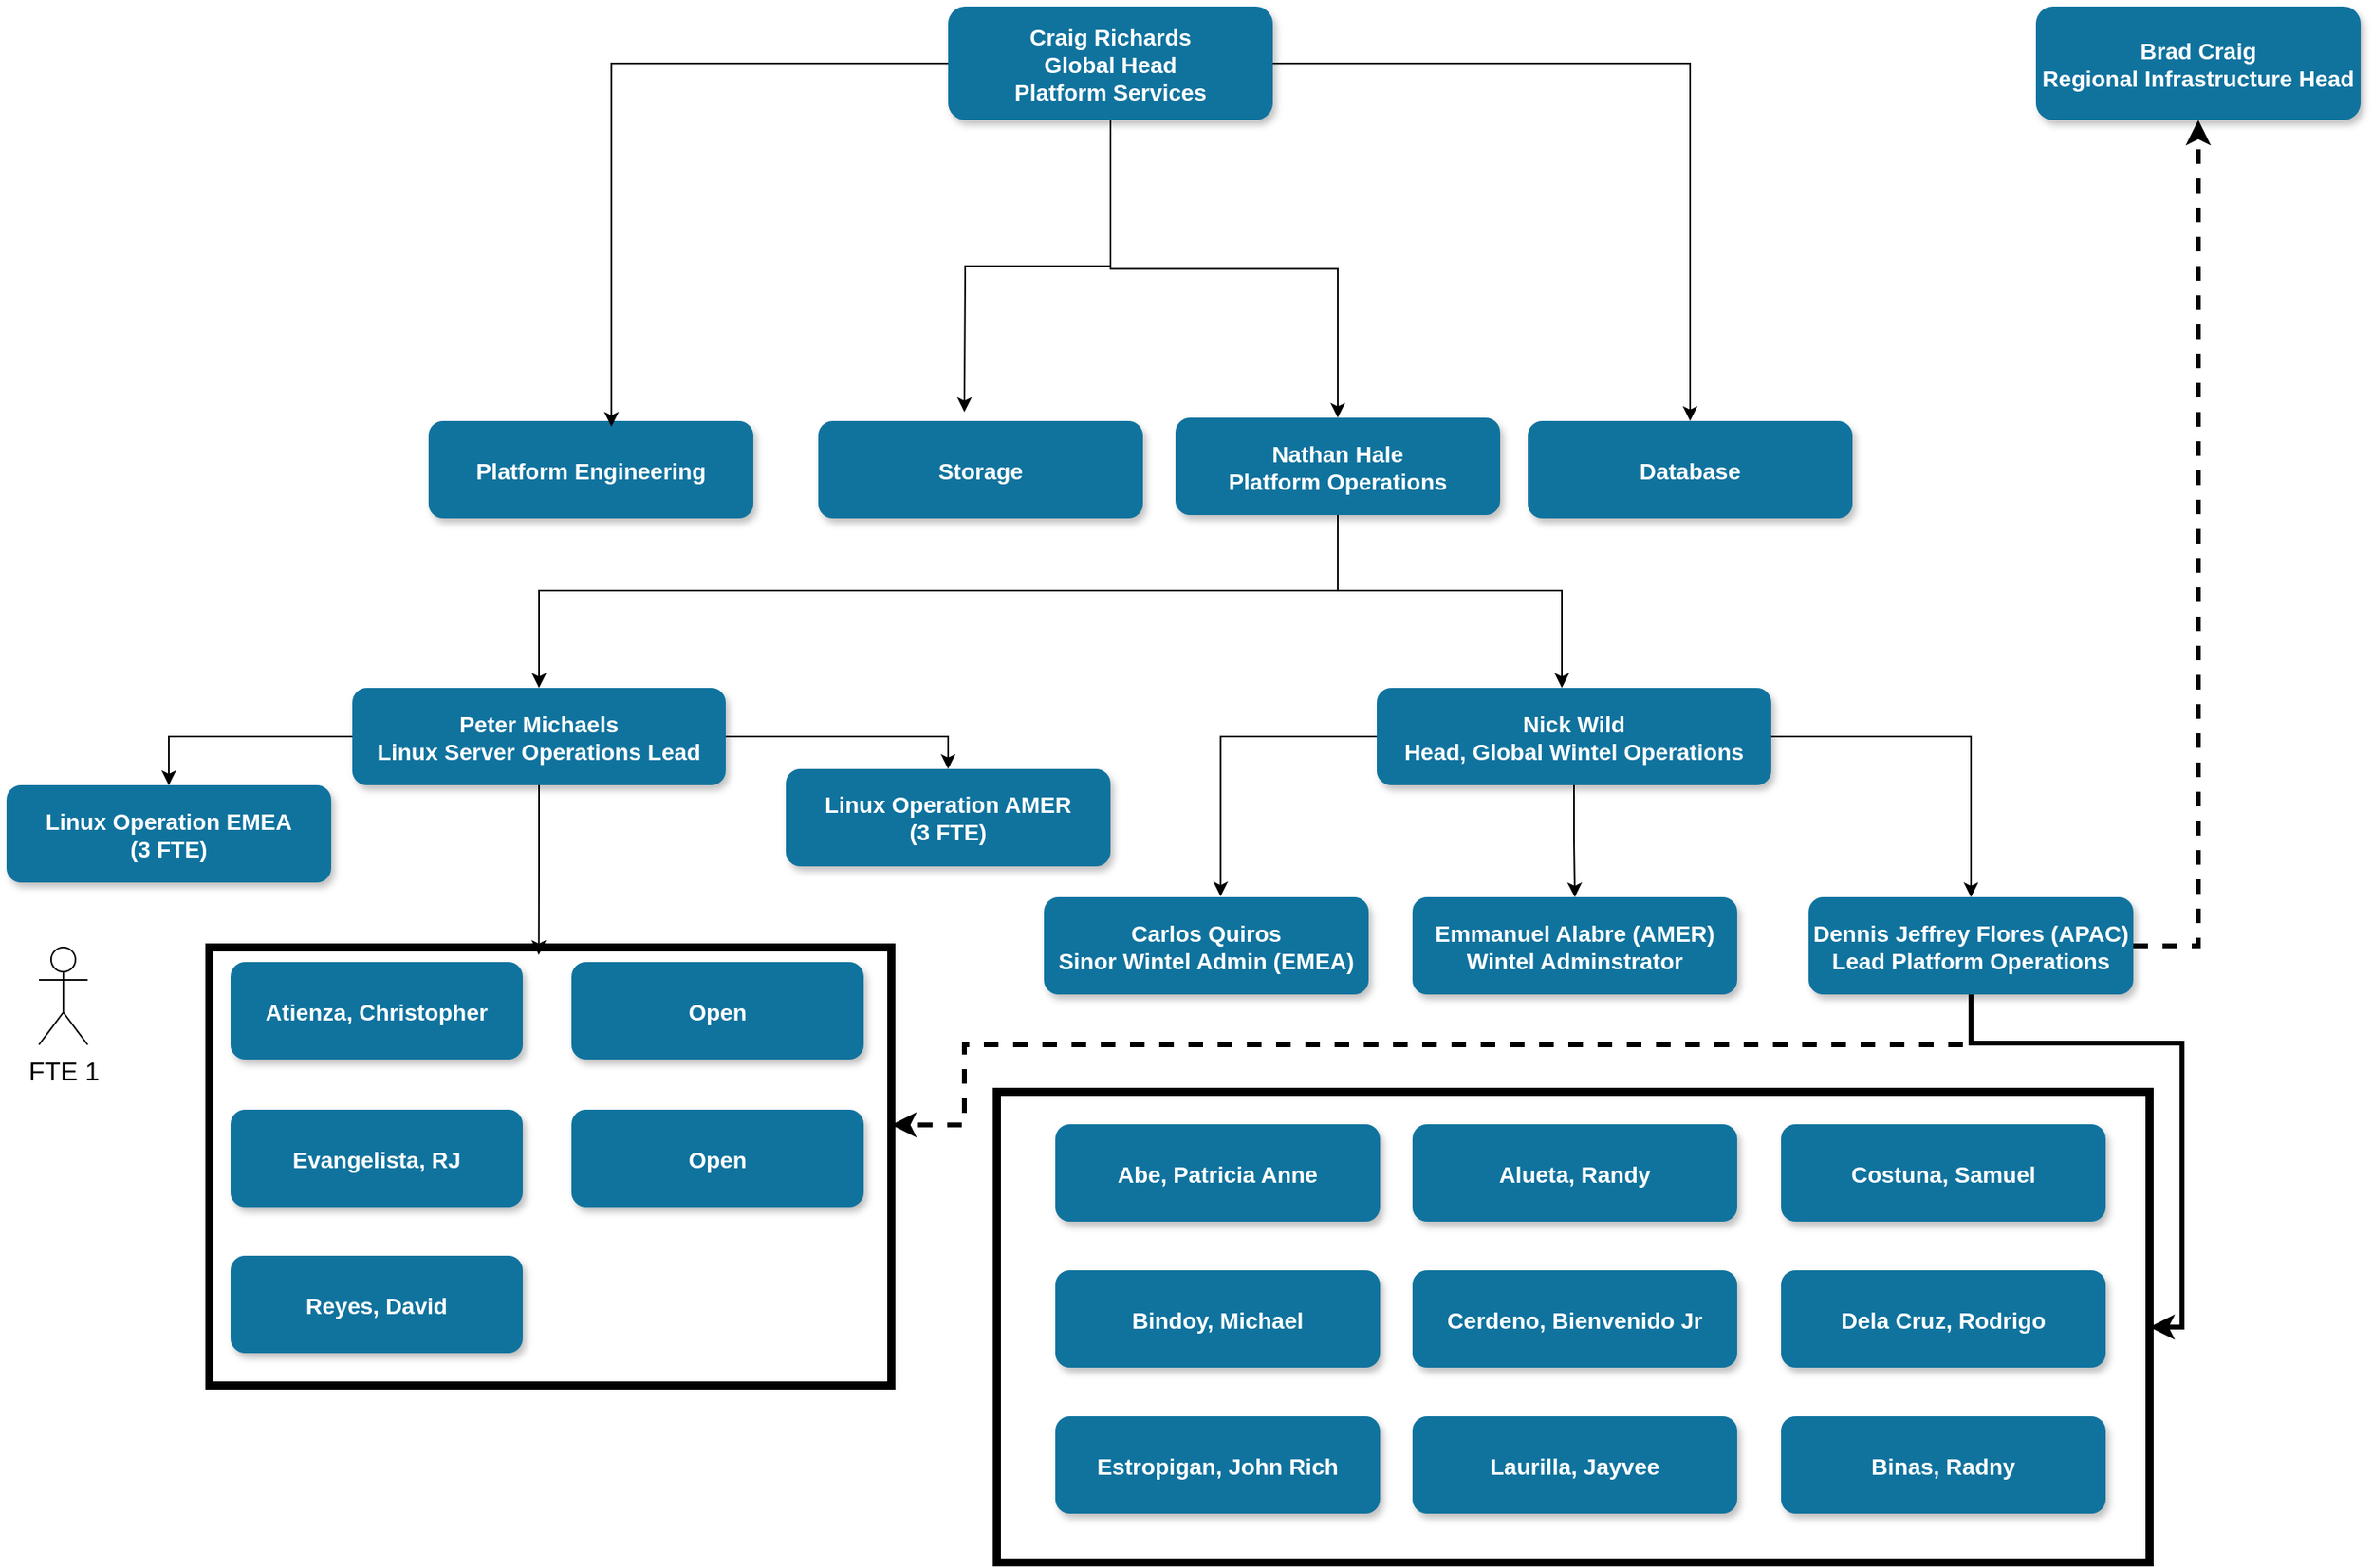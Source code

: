 <mxfile version="23.0.2" type="onedrive">
  <diagram name="Page-1" id="97916047-d0de-89f5-080d-49f4d83e522f">
    <mxGraphModel grid="1" page="1" gridSize="10" guides="1" tooltips="1" connect="1" arrows="1" fold="1" pageScale="1.5" pageWidth="1169" pageHeight="827" background="none" math="0" shadow="0">
      <root>
        <mxCell id="0" />
        <mxCell id="1" parent="0" />
        <mxCell id="nHubLoMIthwi08aPvzk8-97" value="" style="rounded=0;whiteSpace=wrap;html=1;strokeWidth=5;" vertex="1" parent="1">
          <mxGeometry x="65" y="780" width="420" height="270" as="geometry" />
        </mxCell>
        <mxCell id="nHubLoMIthwi08aPvzk8-84" value="" style="rounded=0;whiteSpace=wrap;html=1;strokeWidth=5;" vertex="1" parent="1">
          <mxGeometry x="550" y="869" width="710" height="290" as="geometry" />
        </mxCell>
        <mxCell id="nHubLoMIthwi08aPvzk8-63" style="edgeStyle=orthogonalEdgeStyle;rounded=0;orthogonalLoop=1;jettySize=auto;html=1;" edge="1" parent="1" source="2">
          <mxGeometry relative="1" as="geometry">
            <mxPoint x="530" y="450" as="targetPoint" />
          </mxGeometry>
        </mxCell>
        <mxCell id="nHubLoMIthwi08aPvzk8-64" style="edgeStyle=orthogonalEdgeStyle;rounded=0;orthogonalLoop=1;jettySize=auto;html=1;entryX=0.5;entryY=0;entryDx=0;entryDy=0;" edge="1" parent="1" source="2" target="5">
          <mxGeometry relative="1" as="geometry" />
        </mxCell>
        <mxCell id="nHubLoMIthwi08aPvzk8-65" style="edgeStyle=orthogonalEdgeStyle;rounded=0;orthogonalLoop=1;jettySize=auto;html=1;" edge="1" parent="1" source="2" target="nHubLoMIthwi08aPvzk8-58">
          <mxGeometry relative="1" as="geometry" />
        </mxCell>
        <mxCell id="2" value="Craig Richards&#xa;Global Head&#xa;Platform Services" style="rounded=1;fillColor=#10739E;strokeColor=none;shadow=1;gradientColor=none;fontStyle=1;fontColor=#FFFFFF;fontSize=14;" vertex="1" parent="1">
          <mxGeometry x="520" y="200" width="200" height="70" as="geometry" />
        </mxCell>
        <mxCell id="4" value="Storage" style="rounded=1;fillColor=#10739E;strokeColor=none;shadow=1;gradientColor=none;fontStyle=1;fontColor=#FFFFFF;fontSize=14;" vertex="1" parent="1">
          <mxGeometry x="440" y="455.5" width="200" height="60" as="geometry" />
        </mxCell>
        <mxCell id="nHubLoMIthwi08aPvzk8-71" style="edgeStyle=orthogonalEdgeStyle;rounded=0;orthogonalLoop=1;jettySize=auto;html=1;" edge="1" parent="1" source="5" target="nHubLoMIthwi08aPvzk8-67">
          <mxGeometry relative="1" as="geometry">
            <Array as="points">
              <mxPoint x="760" y="560" />
              <mxPoint x="898" y="560" />
            </Array>
          </mxGeometry>
        </mxCell>
        <mxCell id="nHubLoMIthwi08aPvzk8-74" style="edgeStyle=orthogonalEdgeStyle;rounded=0;orthogonalLoop=1;jettySize=auto;html=1;entryX=0.5;entryY=0;entryDx=0;entryDy=0;" edge="1" parent="1" source="5" target="nHubLoMIthwi08aPvzk8-66">
          <mxGeometry relative="1" as="geometry">
            <Array as="points">
              <mxPoint x="760" y="560" />
              <mxPoint x="268" y="560" />
            </Array>
          </mxGeometry>
        </mxCell>
        <mxCell id="5" value="Nathan Hale&#xa;Platform Operations" style="rounded=1;fillColor=#10739E;strokeColor=none;shadow=1;gradientColor=none;fontStyle=1;fontColor=#FFFFFF;fontSize=14;" vertex="1" parent="1">
          <mxGeometry x="660" y="453.5" width="200" height="60" as="geometry" />
        </mxCell>
        <mxCell id="nHubLoMIthwi08aPvzk8-58" value="Database" style="rounded=1;fillColor=#10739E;strokeColor=none;shadow=1;gradientColor=none;fontStyle=1;fontColor=#FFFFFF;fontSize=14;" vertex="1" parent="1">
          <mxGeometry x="877" y="455.5" width="200" height="60" as="geometry" />
        </mxCell>
        <mxCell id="nHubLoMIthwi08aPvzk8-59" value="Platform Engineering" style="rounded=1;fillColor=#10739E;strokeColor=none;shadow=1;gradientColor=none;fontStyle=1;fontColor=#FFFFFF;fontSize=14;" vertex="1" parent="1">
          <mxGeometry x="200" y="455.5" width="200" height="60" as="geometry" />
        </mxCell>
        <mxCell id="nHubLoMIthwi08aPvzk8-62" style="edgeStyle=orthogonalEdgeStyle;rounded=0;orthogonalLoop=1;jettySize=auto;html=1;entryX=0.563;entryY=0.058;entryDx=0;entryDy=0;entryPerimeter=0;" edge="1" parent="1" source="2" target="nHubLoMIthwi08aPvzk8-59">
          <mxGeometry relative="1" as="geometry" />
        </mxCell>
        <mxCell id="-J4L8ld58Hstj9vcsaxz-7" style="edgeStyle=orthogonalEdgeStyle;rounded=0;orthogonalLoop=1;jettySize=auto;html=1;entryX=0.5;entryY=0;entryDx=0;entryDy=0;" edge="1" parent="1" source="nHubLoMIthwi08aPvzk8-66" target="-J4L8ld58Hstj9vcsaxz-6">
          <mxGeometry relative="1" as="geometry" />
        </mxCell>
        <mxCell id="-J4L8ld58Hstj9vcsaxz-8" style="edgeStyle=orthogonalEdgeStyle;rounded=0;orthogonalLoop=1;jettySize=auto;html=1;entryX=0.5;entryY=0;entryDx=0;entryDy=0;" edge="1" parent="1" source="nHubLoMIthwi08aPvzk8-66" target="-J4L8ld58Hstj9vcsaxz-5">
          <mxGeometry relative="1" as="geometry" />
        </mxCell>
        <mxCell id="nHubLoMIthwi08aPvzk8-66" value="Peter Michaels&#xa;Linux Server Operations Lead" style="rounded=1;fillColor=#10739E;strokeColor=none;shadow=1;gradientColor=none;fontStyle=1;fontColor=#FFFFFF;fontSize=14;" vertex="1" parent="1">
          <mxGeometry x="153" y="620" width="230" height="60" as="geometry" />
        </mxCell>
        <mxCell id="nHubLoMIthwi08aPvzk8-89" value="" style="edgeStyle=orthogonalEdgeStyle;rounded=0;orthogonalLoop=1;jettySize=auto;html=1;" edge="1" parent="1" source="nHubLoMIthwi08aPvzk8-67" target="nHubLoMIthwi08aPvzk8-69">
          <mxGeometry relative="1" as="geometry" />
        </mxCell>
        <mxCell id="nHubLoMIthwi08aPvzk8-90" style="edgeStyle=orthogonalEdgeStyle;rounded=0;orthogonalLoop=1;jettySize=auto;html=1;entryX=0.5;entryY=0;entryDx=0;entryDy=0;" edge="1" parent="1" source="nHubLoMIthwi08aPvzk8-67" target="nHubLoMIthwi08aPvzk8-70">
          <mxGeometry relative="1" as="geometry" />
        </mxCell>
        <mxCell id="nHubLoMIthwi08aPvzk8-67" value="Nick Wild&#xa;Head, Global Wintel Operations" style="rounded=1;fillColor=#10739E;strokeColor=none;shadow=1;gradientColor=none;fontStyle=1;fontColor=#FFFFFF;fontSize=14;" vertex="1" parent="1">
          <mxGeometry x="784" y="620" width="243" height="60" as="geometry" />
        </mxCell>
        <mxCell id="nHubLoMIthwi08aPvzk8-68" value="Carlos Quiros&#xa;Sinor Wintel Admin (EMEA)" style="rounded=1;fillColor=#10739E;strokeColor=none;shadow=1;gradientColor=none;fontStyle=1;fontColor=#FFFFFF;fontSize=14;" vertex="1" parent="1">
          <mxGeometry x="579" y="749" width="200" height="60" as="geometry" />
        </mxCell>
        <mxCell id="nHubLoMIthwi08aPvzk8-88" value="" style="edgeStyle=orthogonalEdgeStyle;rounded=0;orthogonalLoop=1;jettySize=auto;html=1;strokeWidth=3;entryX=1;entryY=0.5;entryDx=0;entryDy=0;" edge="1" parent="1" source="nHubLoMIthwi08aPvzk8-69" target="nHubLoMIthwi08aPvzk8-84">
          <mxGeometry relative="1" as="geometry">
            <mxPoint x="906" y="789" as="sourcePoint" />
            <mxPoint x="906" y="869" as="targetPoint" />
          </mxGeometry>
        </mxCell>
        <mxCell id="nHubLoMIthwi08aPvzk8-105" style="edgeStyle=orthogonalEdgeStyle;rounded=0;orthogonalLoop=1;jettySize=auto;html=1;entryX=0.5;entryY=1;entryDx=0;entryDy=0;dashed=1;strokeWidth=3;" edge="1" parent="1" source="nHubLoMIthwi08aPvzk8-69" target="nHubLoMIthwi08aPvzk8-104">
          <mxGeometry relative="1" as="geometry">
            <Array as="points">
              <mxPoint x="1290" y="779" />
            </Array>
          </mxGeometry>
        </mxCell>
        <mxCell id="nHubLoMIthwi08aPvzk8-69" value="Dennis Jeffrey Flores (APAC)&#xa;Lead Platform Operations" style="rounded=1;fillColor=#10739E;strokeColor=none;shadow=1;gradientColor=none;fontStyle=1;fontColor=#FFFFFF;fontSize=14;" vertex="1" parent="1">
          <mxGeometry x="1050" y="749" width="200" height="60" as="geometry" />
        </mxCell>
        <mxCell id="nHubLoMIthwi08aPvzk8-70" value="Emmanuel Alabre (AMER)&#xa;Wintel Adminstrator" style="rounded=1;fillColor=#10739E;strokeColor=none;shadow=1;gradientColor=none;fontStyle=1;fontColor=#FFFFFF;fontSize=14;" vertex="1" parent="1">
          <mxGeometry x="806" y="749" width="200" height="60" as="geometry" />
        </mxCell>
        <mxCell id="nHubLoMIthwi08aPvzk8-75" value="Abe, Patricia Anne" style="rounded=1;fillColor=#10739E;strokeColor=none;shadow=1;gradientColor=none;fontStyle=1;fontColor=#FFFFFF;fontSize=14;" vertex="1" parent="1">
          <mxGeometry x="586" y="889" width="200" height="60" as="geometry" />
        </mxCell>
        <mxCell id="nHubLoMIthwi08aPvzk8-76" value="Alueta, Randy" style="rounded=1;fillColor=#10739E;strokeColor=none;shadow=1;gradientColor=none;fontStyle=1;fontColor=#FFFFFF;fontSize=14;" vertex="1" parent="1">
          <mxGeometry x="806" y="889" width="200" height="60" as="geometry" />
        </mxCell>
        <mxCell id="nHubLoMIthwi08aPvzk8-77" value="Costuna, Samuel" style="rounded=1;fillColor=#10739E;strokeColor=none;shadow=1;gradientColor=none;fontStyle=1;fontColor=#FFFFFF;fontSize=14;" vertex="1" parent="1">
          <mxGeometry x="1033" y="889" width="200" height="60" as="geometry" />
        </mxCell>
        <mxCell id="nHubLoMIthwi08aPvzk8-78" value="Bindoy, Michael" style="rounded=1;fillColor=#10739E;strokeColor=none;shadow=1;gradientColor=none;fontStyle=1;fontColor=#FFFFFF;fontSize=14;" vertex="1" parent="1">
          <mxGeometry x="586" y="979" width="200" height="60" as="geometry" />
        </mxCell>
        <mxCell id="nHubLoMIthwi08aPvzk8-79" value="Cerdeno, Bienvenido Jr" style="rounded=1;fillColor=#10739E;strokeColor=none;shadow=1;gradientColor=none;fontStyle=1;fontColor=#FFFFFF;fontSize=14;" vertex="1" parent="1">
          <mxGeometry x="806" y="979" width="200" height="60" as="geometry" />
        </mxCell>
        <mxCell id="nHubLoMIthwi08aPvzk8-80" value="Dela Cruz, Rodrigo" style="rounded=1;fillColor=#10739E;strokeColor=none;shadow=1;gradientColor=none;fontStyle=1;fontColor=#FFFFFF;fontSize=14;" vertex="1" parent="1">
          <mxGeometry x="1033" y="979" width="200" height="60" as="geometry" />
        </mxCell>
        <mxCell id="nHubLoMIthwi08aPvzk8-81" value="Estropigan, John Rich" style="rounded=1;fillColor=#10739E;strokeColor=none;shadow=1;gradientColor=none;fontStyle=1;fontColor=#FFFFFF;fontSize=14;" vertex="1" parent="1">
          <mxGeometry x="586" y="1069" width="200" height="60" as="geometry" />
        </mxCell>
        <mxCell id="nHubLoMIthwi08aPvzk8-82" value="Laurilla, Jayvee" style="rounded=1;fillColor=#10739E;strokeColor=none;shadow=1;gradientColor=none;fontStyle=1;fontColor=#FFFFFF;fontSize=14;" vertex="1" parent="1">
          <mxGeometry x="806" y="1069" width="200" height="60" as="geometry" />
        </mxCell>
        <mxCell id="nHubLoMIthwi08aPvzk8-91" style="edgeStyle=orthogonalEdgeStyle;rounded=0;orthogonalLoop=1;jettySize=auto;html=1;entryX=0.544;entryY=-0.008;entryDx=0;entryDy=0;entryPerimeter=0;" edge="1" parent="1" source="nHubLoMIthwi08aPvzk8-67" target="nHubLoMIthwi08aPvzk8-68">
          <mxGeometry relative="1" as="geometry" />
        </mxCell>
        <mxCell id="nHubLoMIthwi08aPvzk8-92" value="Atienza, Christopher" style="rounded=1;fillColor=#10739E;strokeColor=none;shadow=1;gradientColor=none;fontStyle=1;fontColor=#FFFFFF;fontSize=14;" vertex="1" parent="1">
          <mxGeometry x="78" y="789" width="180" height="60" as="geometry" />
        </mxCell>
        <mxCell id="nHubLoMIthwi08aPvzk8-93" value="Open" style="rounded=1;fillColor=#10739E;strokeColor=none;shadow=1;gradientColor=none;fontStyle=1;fontColor=#FFFFFF;fontSize=14;" vertex="1" parent="1">
          <mxGeometry x="288" y="789" width="180" height="60" as="geometry" />
        </mxCell>
        <mxCell id="nHubLoMIthwi08aPvzk8-94" value="Evangelista, RJ" style="rounded=1;fillColor=#10739E;strokeColor=none;shadow=1;gradientColor=none;fontStyle=1;fontColor=#FFFFFF;fontSize=14;" vertex="1" parent="1">
          <mxGeometry x="78" y="880" width="180" height="60" as="geometry" />
        </mxCell>
        <mxCell id="nHubLoMIthwi08aPvzk8-95" value="Open" style="rounded=1;fillColor=#10739E;strokeColor=none;shadow=1;gradientColor=none;fontStyle=1;fontColor=#FFFFFF;fontSize=14;" vertex="1" parent="1">
          <mxGeometry x="288" y="880" width="180" height="60" as="geometry" />
        </mxCell>
        <mxCell id="nHubLoMIthwi08aPvzk8-96" value="Reyes, David" style="rounded=1;fillColor=#10739E;strokeColor=none;shadow=1;gradientColor=none;fontStyle=1;fontColor=#FFFFFF;fontSize=14;" vertex="1" parent="1">
          <mxGeometry x="78" y="970" width="180" height="60" as="geometry" />
        </mxCell>
        <mxCell id="nHubLoMIthwi08aPvzk8-99" style="edgeStyle=orthogonalEdgeStyle;rounded=0;orthogonalLoop=1;jettySize=auto;html=1;entryX=0.483;entryY=0.017;entryDx=0;entryDy=0;entryPerimeter=0;" edge="1" parent="1" source="nHubLoMIthwi08aPvzk8-66" target="nHubLoMIthwi08aPvzk8-97">
          <mxGeometry relative="1" as="geometry" />
        </mxCell>
        <mxCell id="nHubLoMIthwi08aPvzk8-101" style="edgeStyle=orthogonalEdgeStyle;rounded=0;orthogonalLoop=1;jettySize=auto;html=1;entryX=1;entryY=0.405;entryDx=0;entryDy=0;entryPerimeter=0;fontStyle=1;dashed=1;strokeWidth=3;" edge="1" parent="1" source="nHubLoMIthwi08aPvzk8-69" target="nHubLoMIthwi08aPvzk8-97">
          <mxGeometry relative="1" as="geometry">
            <mxPoint x="1280" y="820" as="sourcePoint" />
            <Array as="points">
              <mxPoint x="1150" y="840" />
              <mxPoint x="530" y="840" />
              <mxPoint x="530" y="889" />
            </Array>
          </mxGeometry>
        </mxCell>
        <mxCell id="nHubLoMIthwi08aPvzk8-104" value="Brad Craig&#xa;Regional Infrastructure Head" style="rounded=1;fillColor=#10739E;strokeColor=none;shadow=1;gradientColor=none;fontStyle=1;fontColor=#FFFFFF;fontSize=14;" vertex="1" parent="1">
          <mxGeometry x="1190" y="200" width="200" height="70" as="geometry" />
        </mxCell>
        <mxCell id="zL2XIzAnyouImCC2xf_w-5" value="Binas, Radny" style="rounded=1;fillColor=#10739E;strokeColor=none;shadow=1;gradientColor=none;fontStyle=1;fontColor=#FFFFFF;fontSize=14;" vertex="1" parent="1">
          <mxGeometry x="1033" y="1069" width="200" height="60" as="geometry" />
        </mxCell>
        <mxCell id="-J4L8ld58Hstj9vcsaxz-5" value="Linux Operation AMER&#xa;(3 FTE)" style="rounded=1;fillColor=#10739E;strokeColor=none;shadow=1;gradientColor=none;fontStyle=1;fontColor=#FFFFFF;fontSize=14;whiteSpace=wrap;" vertex="1" parent="1">
          <mxGeometry x="420" y="670" width="200" height="60" as="geometry" />
        </mxCell>
        <mxCell id="-J4L8ld58Hstj9vcsaxz-6" value="Linux Operation EMEA&#xa;(3 FTE)" style="rounded=1;fillColor=#10739E;strokeColor=none;shadow=1;gradientColor=none;fontStyle=1;fontColor=#FFFFFF;fontSize=14;" vertex="1" parent="1">
          <mxGeometry x="-60" y="680" width="200" height="60" as="geometry" />
        </mxCell>
        <mxCell id="a2fCLim6QLo0z-Dgx7Go-6" value="FTE 1" style="shape=umlActor;verticalLabelPosition=bottom;verticalAlign=top;html=1;outlineConnect=0;fontSize=16;" vertex="1" parent="1">
          <mxGeometry x="-40" y="780" width="30" height="60" as="geometry" />
        </mxCell>
      </root>
    </mxGraphModel>
  </diagram>
</mxfile>
